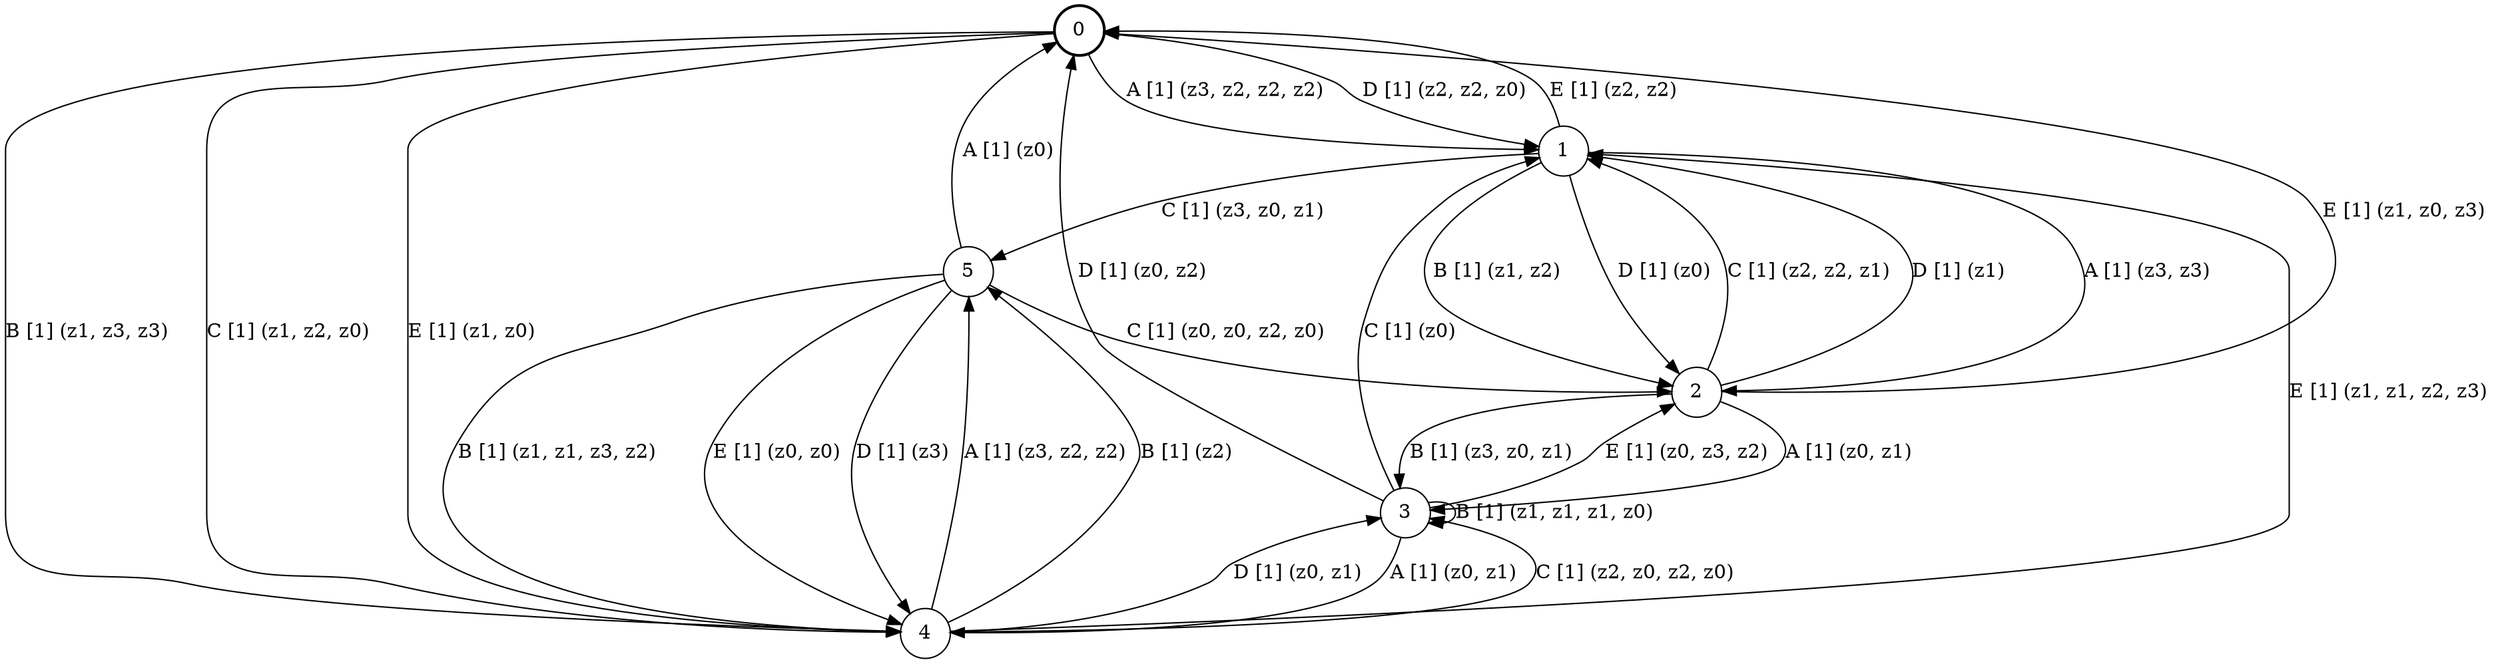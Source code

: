# generated file, don't try to modify
# command: dot -Tpng <filename> > tree.png
digraph Automaton {
    node [shape = circle];
    0 [style = "bold"];
    0 -> 1 [label = "A [1] (z3, z2, z2, z2) "];
    0 -> 4 [label = "B [1] (z1, z3, z3) "];
    0 -> 4 [label = "C [1] (z1, z2, z0) "];
    0 -> 1 [label = "D [1] (z2, z2, z0) "];
    0 -> 4 [label = "E [1] (z1, z0) "];
    1 -> 2 [label = "A [1] (z3, z3) "];
    1 -> 2 [label = "B [1] (z1, z2) "];
    1 -> 5 [label = "C [1] (z3, z0, z1) "];
    1 -> 2 [label = "D [1] (z0) "];
    1 -> 0 [label = "E [1] (z2, z2) "];
    2 -> 3 [label = "A [1] (z0, z1) "];
    2 -> 3 [label = "B [1] (z3, z0, z1) "];
    2 -> 1 [label = "C [1] (z2, z2, z1) "];
    2 -> 1 [label = "D [1] (z1) "];
    2 -> 0 [label = "E [1] (z1, z0, z3) "];
    3 -> 4 [label = "A [1] (z0, z1) "];
    3 -> 3 [label = "B [1] (z1, z1, z1, z0) "];
    3 -> 1 [label = "C [1] (z0) "];
    3 -> 0 [label = "D [1] (z0, z2) "];
    3 -> 2 [label = "E [1] (z0, z3, z2) "];
    4 -> 5 [label = "A [1] (z3, z2, z2) "];
    4 -> 5 [label = "B [1] (z2) "];
    4 -> 3 [label = "C [1] (z2, z0, z2, z0) "];
    4 -> 3 [label = "D [1] (z0, z1) "];
    4 -> 1 [label = "E [1] (z1, z1, z2, z3) "];
    5 -> 0 [label = "A [1] (z0) "];
    5 -> 4 [label = "B [1] (z1, z1, z3, z2) "];
    5 -> 2 [label = "C [1] (z0, z0, z2, z0) "];
    5 -> 4 [label = "D [1] (z3) "];
    5 -> 4 [label = "E [1] (z0, z0) "];
}
